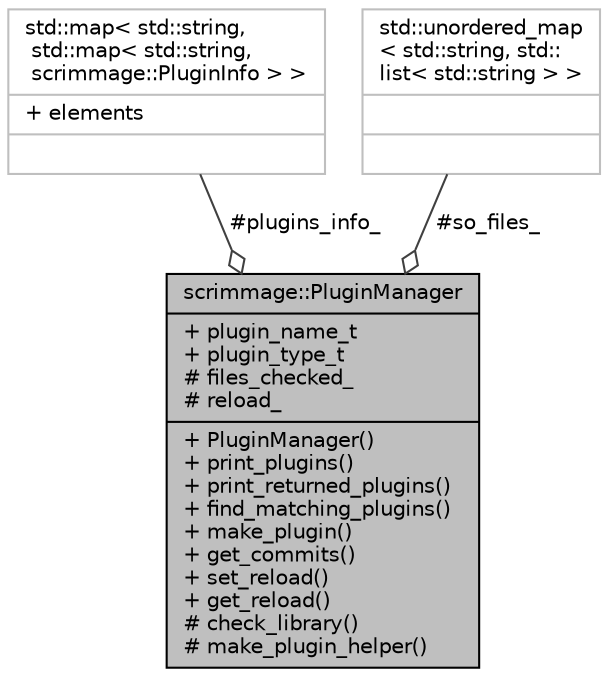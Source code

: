 digraph "scrimmage::PluginManager"
{
 // LATEX_PDF_SIZE
  edge [fontname="Helvetica",fontsize="10",labelfontname="Helvetica",labelfontsize="10"];
  node [fontname="Helvetica",fontsize="10",shape=record];
  Node1 [label="{scrimmage::PluginManager\n|+ plugin_name_t\l+ plugin_type_t\l# files_checked_\l# reload_\l|+ PluginManager()\l+ print_plugins()\l+ print_returned_plugins()\l+ find_matching_plugins()\l+ make_plugin()\l+ get_commits()\l+ set_reload()\l+ get_reload()\l# check_library()\l# make_plugin_helper()\l}",height=0.2,width=0.4,color="black", fillcolor="grey75", style="filled", fontcolor="black",tooltip=" "];
  Node2 -> Node1 [color="grey25",fontsize="10",style="solid",label=" #plugins_info_" ,arrowhead="odiamond",fontname="Helvetica"];
  Node2 [label="{std::map\< std::string,\l std::map\< std::string,\l scrimmage::PluginInfo \> \>\n|+ elements\l|}",height=0.2,width=0.4,color="grey75", fillcolor="white", style="filled",tooltip=" "];
  Node8 -> Node1 [color="grey25",fontsize="10",style="solid",label=" #so_files_" ,arrowhead="odiamond",fontname="Helvetica"];
  Node8 [label="{std::unordered_map\l\< std::string, std::\llist\< std::string \> \>\n||}",height=0.2,width=0.4,color="grey75", fillcolor="white", style="filled",tooltip=" "];
}

